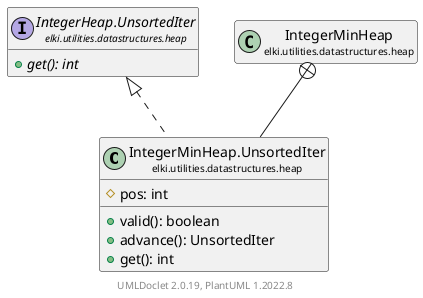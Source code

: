 @startuml
    remove .*\.(Instance|Par|Parameterizer|Factory)$
    set namespaceSeparator none
    hide empty fields
    hide empty methods

    class "<size:14>IntegerMinHeap.UnsortedIter\n<size:10>elki.utilities.datastructures.heap" as elki.utilities.datastructures.heap.IntegerMinHeap.UnsortedIter [[IntegerMinHeap.UnsortedIter.html]] {
        #pos: int
        +valid(): boolean
        +advance(): UnsortedIter
        +get(): int
    }

    interface "<size:14>IntegerHeap.UnsortedIter\n<size:10>elki.utilities.datastructures.heap" as elki.utilities.datastructures.heap.IntegerHeap.UnsortedIter [[IntegerHeap.UnsortedIter.html]] {
        {abstract} +get(): int
    }
    class "<size:14>IntegerMinHeap\n<size:10>elki.utilities.datastructures.heap" as elki.utilities.datastructures.heap.IntegerMinHeap [[IntegerMinHeap.html]]

    elki.utilities.datastructures.heap.IntegerHeap.UnsortedIter <|.. elki.utilities.datastructures.heap.IntegerMinHeap.UnsortedIter
    elki.utilities.datastructures.heap.IntegerMinHeap +-- elki.utilities.datastructures.heap.IntegerMinHeap.UnsortedIter

    center footer UMLDoclet 2.0.19, PlantUML 1.2022.8
@enduml
